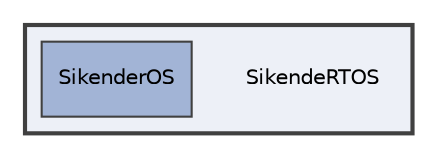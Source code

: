 digraph "SikendeRTOS"
{
 // LATEX_PDF_SIZE
  edge [fontname="Helvetica",fontsize="10",labelfontname="Helvetica",labelfontsize="10"];
  node [fontname="Helvetica",fontsize="10",shape=record];
  compound=true
  subgraph clusterdir_b8f6abffc78acec997478d109acf9148 {
    graph [ bgcolor="#edf0f7", pencolor="grey25", style="filled,bold,", label="", fontname="Helvetica", fontsize="10", URL="dir_b8f6abffc78acec997478d109acf9148.html"]
    dir_b8f6abffc78acec997478d109acf9148 [shape=plaintext, label="SikendeRTOS"];
  dir_a4458d604b8c2e629a88b058174e2b3f [shape=box, label="SikenderOS", style="filled,", fillcolor="#a2b4d6", color="grey25", URL="dir_a4458d604b8c2e629a88b058174e2b3f.html"];
  }
}
